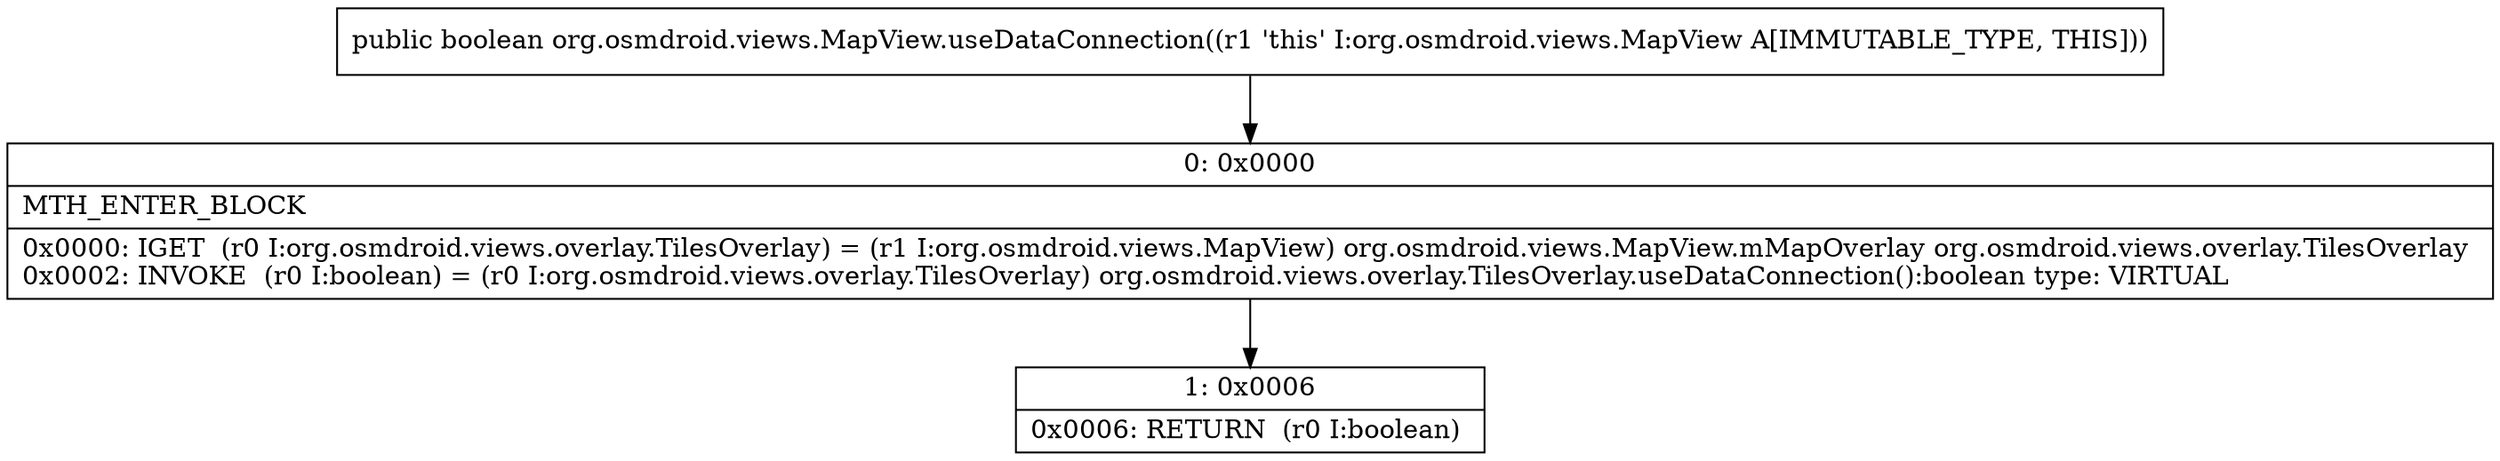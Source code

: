 digraph "CFG fororg.osmdroid.views.MapView.useDataConnection()Z" {
Node_0 [shape=record,label="{0\:\ 0x0000|MTH_ENTER_BLOCK\l|0x0000: IGET  (r0 I:org.osmdroid.views.overlay.TilesOverlay) = (r1 I:org.osmdroid.views.MapView) org.osmdroid.views.MapView.mMapOverlay org.osmdroid.views.overlay.TilesOverlay \l0x0002: INVOKE  (r0 I:boolean) = (r0 I:org.osmdroid.views.overlay.TilesOverlay) org.osmdroid.views.overlay.TilesOverlay.useDataConnection():boolean type: VIRTUAL \l}"];
Node_1 [shape=record,label="{1\:\ 0x0006|0x0006: RETURN  (r0 I:boolean) \l}"];
MethodNode[shape=record,label="{public boolean org.osmdroid.views.MapView.useDataConnection((r1 'this' I:org.osmdroid.views.MapView A[IMMUTABLE_TYPE, THIS])) }"];
MethodNode -> Node_0;
Node_0 -> Node_1;
}

